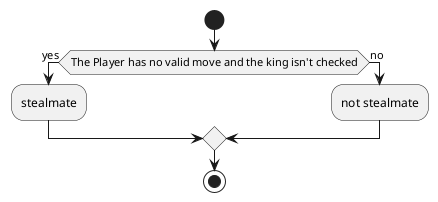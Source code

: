 @startuml isStealMate
start
if (The Player has no valid move and the king isn't checked) then (yes)
    :stealmate;
else (no)
    :not stealmate;
endif
stop
@enduml